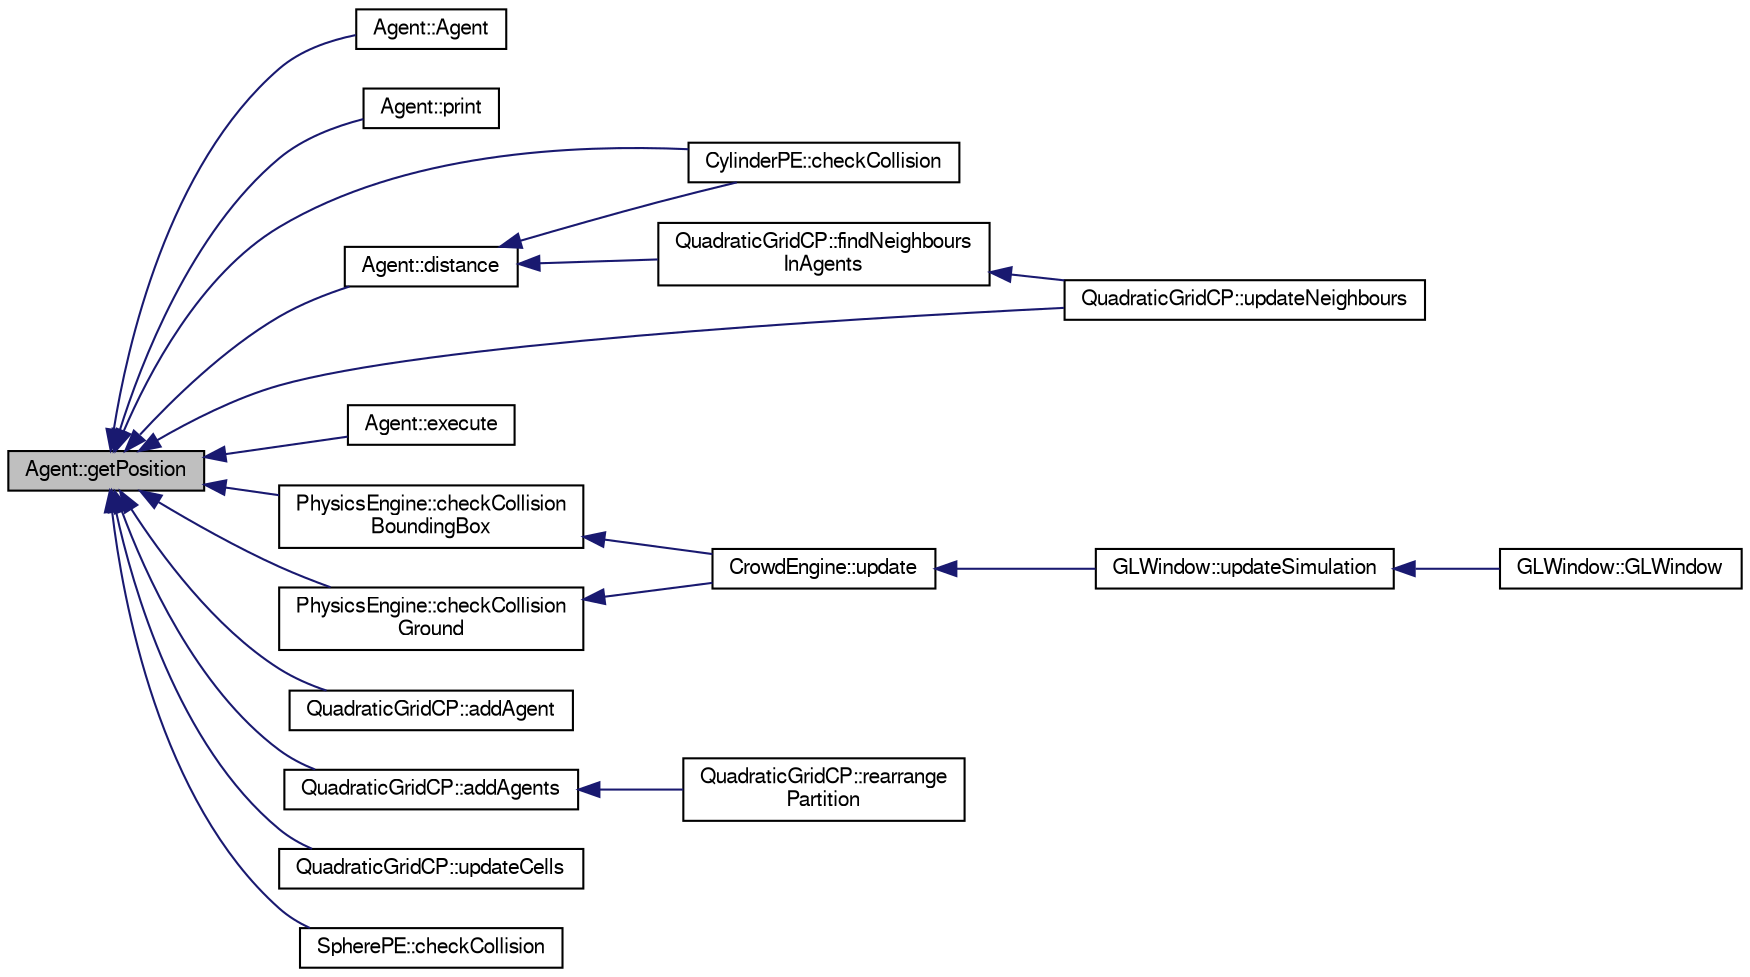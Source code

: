 digraph "Agent::getPosition"
{
  edge [fontname="FreeSans",fontsize="10",labelfontname="FreeSans",labelfontsize="10"];
  node [fontname="FreeSans",fontsize="10",shape=record];
  rankdir="LR";
  Node1 [label="Agent::getPosition",height=0.2,width=0.4,color="black", fillcolor="grey75", style="filled" fontcolor="black"];
  Node1 -> Node2 [dir="back",color="midnightblue",fontsize="10",style="solid",fontname="FreeSans"];
  Node2 [label="Agent::Agent",height=0.2,width=0.4,color="black", fillcolor="white", style="filled",URL="$class_agent.html#a645d19861c6c5ddfc0705e551b5582a0"];
  Node1 -> Node3 [dir="back",color="midnightblue",fontsize="10",style="solid",fontname="FreeSans"];
  Node3 [label="Agent::print",height=0.2,width=0.4,color="black", fillcolor="white", style="filled",URL="$class_agent.html#a3b3ecc599c5aa23eb6844b48e919a19a",tooltip="print in the standard output information about the agent "];
  Node1 -> Node4 [dir="back",color="midnightblue",fontsize="10",style="solid",fontname="FreeSans"];
  Node4 [label="Agent::distance",height=0.2,width=0.4,color="black", fillcolor="white", style="filled",URL="$class_agent.html#a932a6271567e4905f3279f68f21c3d6c",tooltip="Calculates the distance with _agent. "];
  Node4 -> Node5 [dir="back",color="midnightblue",fontsize="10",style="solid",fontname="FreeSans"];
  Node5 [label="CylinderPE::checkCollision",height=0.2,width=0.4,color="black", fillcolor="white", style="filled",URL="$class_cylinder_p_e.html#a40327d5407a81f408ac55641ab788f74",tooltip="Check if there exists collision between two agents and fix their positions and velocities. "];
  Node4 -> Node6 [dir="back",color="midnightblue",fontsize="10",style="solid",fontname="FreeSans"];
  Node6 [label="QuadraticGridCP::findNeighbours\lInAgents",height=0.2,width=0.4,color="black", fillcolor="white", style="filled",URL="$class_quadratic_grid_c_p.html#ab5609b63f2fcb7706d4bdc071ac368ff",tooltip="Find the neighbours of _agent from the agents in a group of cells. "];
  Node6 -> Node7 [dir="back",color="midnightblue",fontsize="10",style="solid",fontname="FreeSans"];
  Node7 [label="QuadraticGridCP::updateNeighbours",height=0.2,width=0.4,color="black", fillcolor="white", style="filled",URL="$class_quadratic_grid_c_p.html#a2c3bb856105d9888f7c2d043296303f5",tooltip="Update the neighbours of _agents. "];
  Node1 -> Node8 [dir="back",color="midnightblue",fontsize="10",style="solid",fontname="FreeSans"];
  Node8 [label="Agent::execute",height=0.2,width=0.4,color="black", fillcolor="white", style="filled",URL="$class_agent.html#a676656c11355ae87ac316ee2ff6d0fb4",tooltip="Executes and therefore updates the state of the agent. This is where the routine of the brain is call..."];
  Node1 -> Node5 [dir="back",color="midnightblue",fontsize="10",style="solid",fontname="FreeSans"];
  Node1 -> Node9 [dir="back",color="midnightblue",fontsize="10",style="solid",fontname="FreeSans"];
  Node9 [label="PhysicsEngine::checkCollision\lBoundingBox",height=0.2,width=0.4,color="black", fillcolor="white", style="filled",URL="$class_physics_engine.html#a593786154cf89be904989f7dc9decd5b",tooltip="Check collision with box that wraps the world. "];
  Node9 -> Node10 [dir="back",color="midnightblue",fontsize="10",style="solid",fontname="FreeSans"];
  Node10 [label="CrowdEngine::update",height=0.2,width=0.4,color="black", fillcolor="white", style="filled",URL="$class_crowd_engine.html#a001d4a0d6790344140a1546c84de044e",tooltip="Update the world. "];
  Node10 -> Node11 [dir="back",color="midnightblue",fontsize="10",style="solid",fontname="FreeSans"];
  Node11 [label="GLWindow::updateSimulation",height=0.2,width=0.4,color="black", fillcolor="white", style="filled",URL="$class_g_l_window.html#a0e32095ad99ae2109ad37c2f24f1219b"];
  Node11 -> Node12 [dir="back",color="midnightblue",fontsize="10",style="solid",fontname="FreeSans"];
  Node12 [label="GLWindow::GLWindow",height=0.2,width=0.4,color="black", fillcolor="white", style="filled",URL="$class_g_l_window.html#a8dfc33113be0a86a53ddbea054f75292",tooltip="Constructor for GLWindow. "];
  Node1 -> Node13 [dir="back",color="midnightblue",fontsize="10",style="solid",fontname="FreeSans"];
  Node13 [label="PhysicsEngine::checkCollision\lGround",height=0.2,width=0.4,color="black", fillcolor="white", style="filled",URL="$class_physics_engine.html#a729ebe13ac050acee07a9b714b7b6b3c",tooltip="Check collision with the ground. "];
  Node13 -> Node10 [dir="back",color="midnightblue",fontsize="10",style="solid",fontname="FreeSans"];
  Node1 -> Node14 [dir="back",color="midnightblue",fontsize="10",style="solid",fontname="FreeSans"];
  Node14 [label="QuadraticGridCP::addAgent",height=0.2,width=0.4,color="black", fillcolor="white", style="filled",URL="$class_quadratic_grid_c_p.html#a8ea7d12bf956eb79beae4f72aa02642a",tooltip="Add _agent to the cell partition. "];
  Node1 -> Node15 [dir="back",color="midnightblue",fontsize="10",style="solid",fontname="FreeSans"];
  Node15 [label="QuadraticGridCP::addAgents",height=0.2,width=0.4,color="black", fillcolor="white", style="filled",URL="$class_quadratic_grid_c_p.html#a0665be64ee9cd61e796d6ba6bd098d8d",tooltip="Add _agents to the cell partition. "];
  Node15 -> Node16 [dir="back",color="midnightblue",fontsize="10",style="solid",fontname="FreeSans"];
  Node16 [label="QuadraticGridCP::rearrange\lPartition",height=0.2,width=0.4,color="black", fillcolor="white", style="filled",URL="$class_quadratic_grid_c_p.html#aed54958e170f5c90e6026ab847c0f48e",tooltip="Recalculate the complete cell partition. This must be done when the cellSize is changed. "];
  Node1 -> Node17 [dir="back",color="midnightblue",fontsize="10",style="solid",fontname="FreeSans"];
  Node17 [label="QuadraticGridCP::updateCells",height=0.2,width=0.4,color="black", fillcolor="white", style="filled",URL="$class_quadratic_grid_c_p.html#a4821f9fcf301bcbeb34cef3ee86e4b8e",tooltip="Update location of _agents in the cell partition. "];
  Node1 -> Node7 [dir="back",color="midnightblue",fontsize="10",style="solid",fontname="FreeSans"];
  Node1 -> Node18 [dir="back",color="midnightblue",fontsize="10",style="solid",fontname="FreeSans"];
  Node18 [label="SpherePE::checkCollision",height=0.2,width=0.4,color="black", fillcolor="white", style="filled",URL="$class_sphere_p_e.html#aa153229d509d53557b872890e6a336c2",tooltip="Check if there exists collision between two agents and fix their positions and velocities. "];
}
